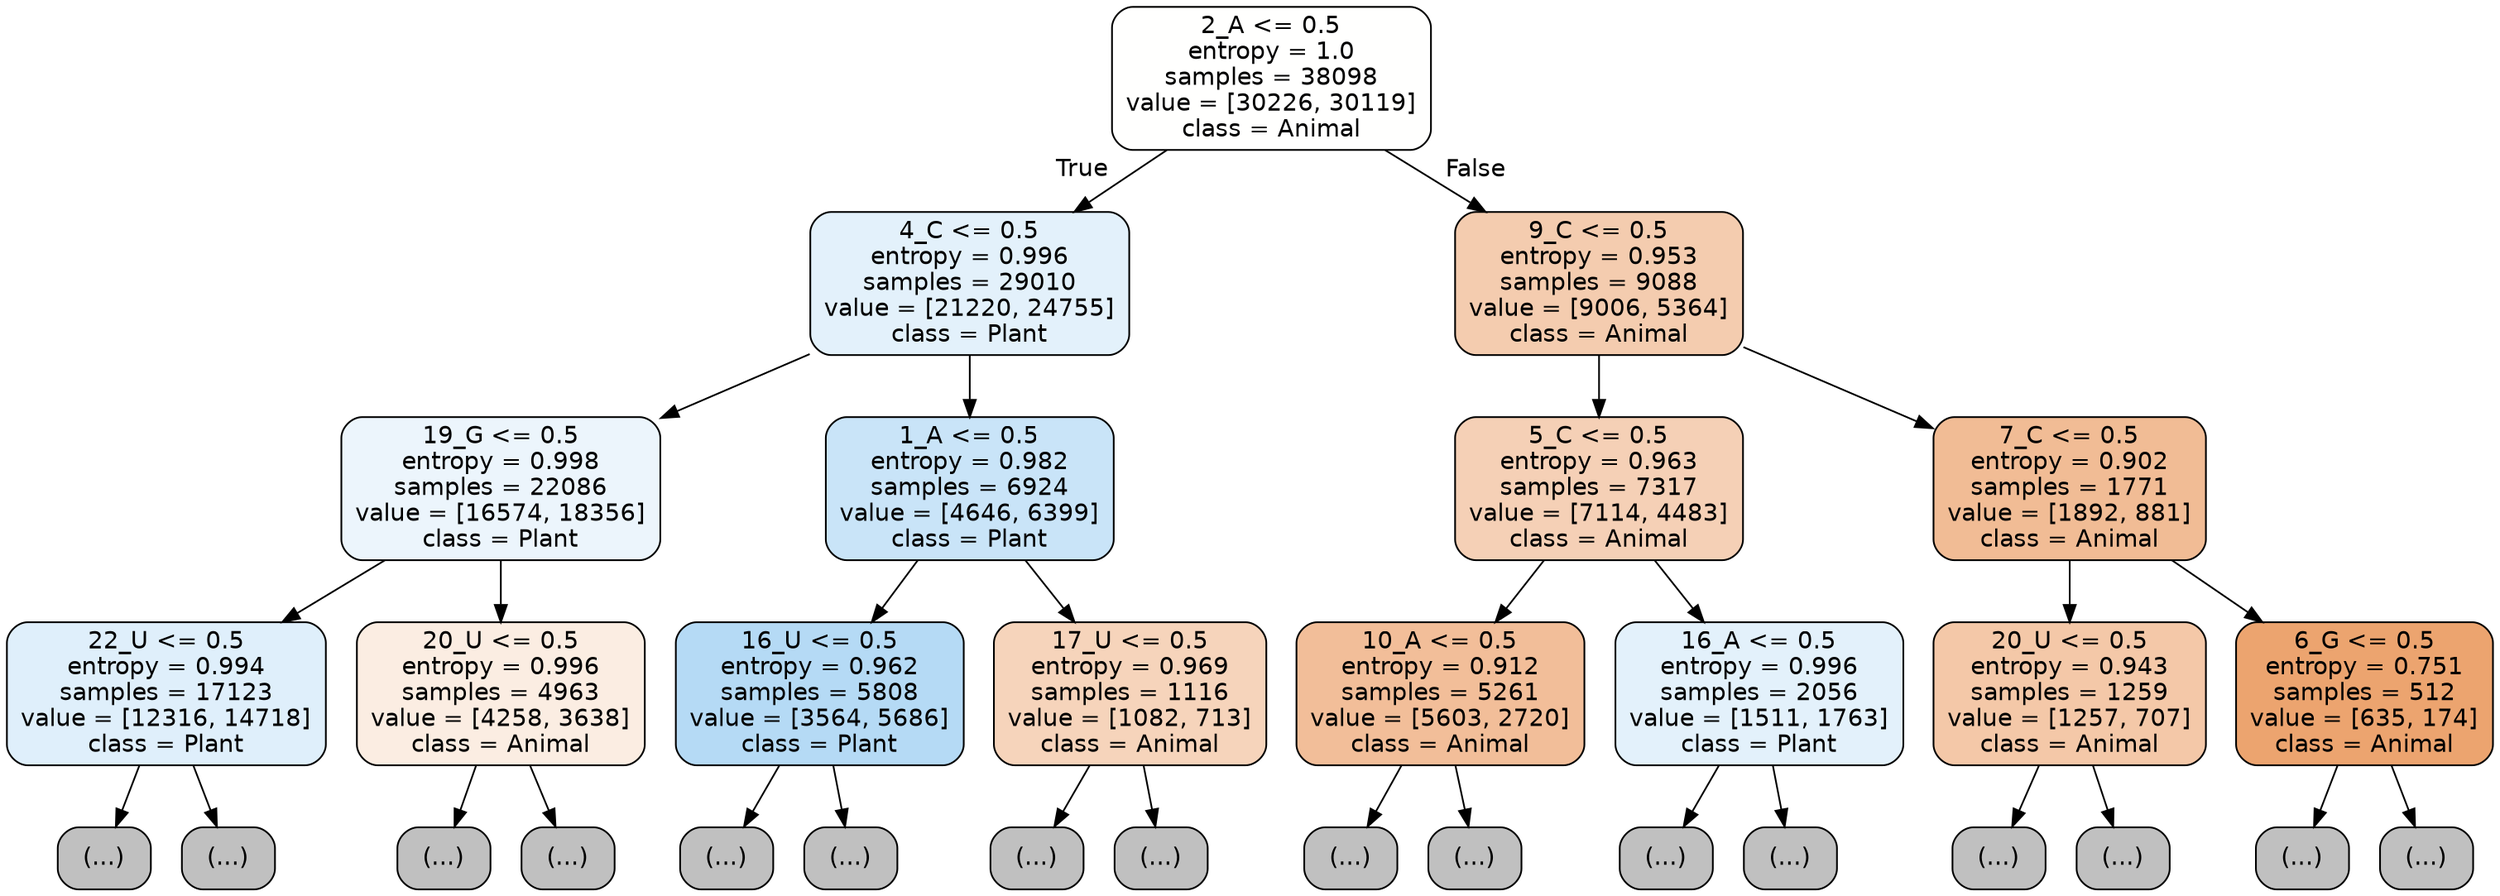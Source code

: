 digraph Tree {
node [shape=box, style="filled, rounded", color="black", fontname="helvetica"] ;
edge [fontname="helvetica"] ;
0 [label="2_A <= 0.5\nentropy = 1.0\nsamples = 38098\nvalue = [30226, 30119]\nclass = Animal", fillcolor="#fffffe"] ;
1 [label="4_C <= 0.5\nentropy = 0.996\nsamples = 29010\nvalue = [21220, 24755]\nclass = Plant", fillcolor="#e3f1fb"] ;
0 -> 1 [labeldistance=2.5, labelangle=45, headlabel="True"] ;
2 [label="19_G <= 0.5\nentropy = 0.998\nsamples = 22086\nvalue = [16574, 18356]\nclass = Plant", fillcolor="#ecf5fc"] ;
1 -> 2 ;
3 [label="22_U <= 0.5\nentropy = 0.994\nsamples = 17123\nvalue = [12316, 14718]\nclass = Plant", fillcolor="#dfeffb"] ;
2 -> 3 ;
4 [label="(...)", fillcolor="#C0C0C0"] ;
3 -> 4 ;
6381 [label="(...)", fillcolor="#C0C0C0"] ;
3 -> 6381 ;
7232 [label="20_U <= 0.5\nentropy = 0.996\nsamples = 4963\nvalue = [4258, 3638]\nclass = Animal", fillcolor="#fbede2"] ;
2 -> 7232 ;
7233 [label="(...)", fillcolor="#C0C0C0"] ;
7232 -> 7233 ;
9234 [label="(...)", fillcolor="#C0C0C0"] ;
7232 -> 9234 ;
9833 [label="1_A <= 0.5\nentropy = 0.982\nsamples = 6924\nvalue = [4646, 6399]\nclass = Plant", fillcolor="#c9e4f8"] ;
1 -> 9833 ;
9834 [label="16_U <= 0.5\nentropy = 0.962\nsamples = 5808\nvalue = [3564, 5686]\nclass = Plant", fillcolor="#b5daf5"] ;
9833 -> 9834 ;
9835 [label="(...)", fillcolor="#C0C0C0"] ;
9834 -> 9835 ;
11482 [label="(...)", fillcolor="#C0C0C0"] ;
9834 -> 11482 ;
12115 [label="17_U <= 0.5\nentropy = 0.969\nsamples = 1116\nvalue = [1082, 713]\nclass = Animal", fillcolor="#f6d4bb"] ;
9833 -> 12115 ;
12116 [label="(...)", fillcolor="#C0C0C0"] ;
12115 -> 12116 ;
12515 [label="(...)", fillcolor="#C0C0C0"] ;
12115 -> 12515 ;
12662 [label="9_C <= 0.5\nentropy = 0.953\nsamples = 9088\nvalue = [9006, 5364]\nclass = Animal", fillcolor="#f4ccaf"] ;
0 -> 12662 [labeldistance=2.5, labelangle=-45, headlabel="False"] ;
12663 [label="5_C <= 0.5\nentropy = 0.963\nsamples = 7317\nvalue = [7114, 4483]\nclass = Animal", fillcolor="#f5d0b6"] ;
12662 -> 12663 ;
12664 [label="10_A <= 0.5\nentropy = 0.912\nsamples = 5261\nvalue = [5603, 2720]\nclass = Animal", fillcolor="#f2be99"] ;
12663 -> 12664 ;
12665 [label="(...)", fillcolor="#C0C0C0"] ;
12664 -> 12665 ;
14638 [label="(...)", fillcolor="#C0C0C0"] ;
12664 -> 14638 ;
15295 [label="16_A <= 0.5\nentropy = 0.996\nsamples = 2056\nvalue = [1511, 1763]\nclass = Plant", fillcolor="#e3f1fb"] ;
12663 -> 15295 ;
15296 [label="(...)", fillcolor="#C0C0C0"] ;
15295 -> 15296 ;
15751 [label="(...)", fillcolor="#C0C0C0"] ;
15295 -> 15751 ;
15922 [label="7_C <= 0.5\nentropy = 0.902\nsamples = 1771\nvalue = [1892, 881]\nclass = Animal", fillcolor="#f1bc95"] ;
12662 -> 15922 ;
15923 [label="20_U <= 0.5\nentropy = 0.943\nsamples = 1259\nvalue = [1257, 707]\nclass = Animal", fillcolor="#f4c8a8"] ;
15922 -> 15923 ;
15924 [label="(...)", fillcolor="#C0C0C0"] ;
15923 -> 15924 ;
16429 [label="(...)", fillcolor="#C0C0C0"] ;
15923 -> 16429 ;
16602 [label="6_G <= 0.5\nentropy = 0.751\nsamples = 512\nvalue = [635, 174]\nclass = Animal", fillcolor="#eca46f"] ;
15922 -> 16602 ;
16603 [label="(...)", fillcolor="#C0C0C0"] ;
16602 -> 16603 ;
16730 [label="(...)", fillcolor="#C0C0C0"] ;
16602 -> 16730 ;
}